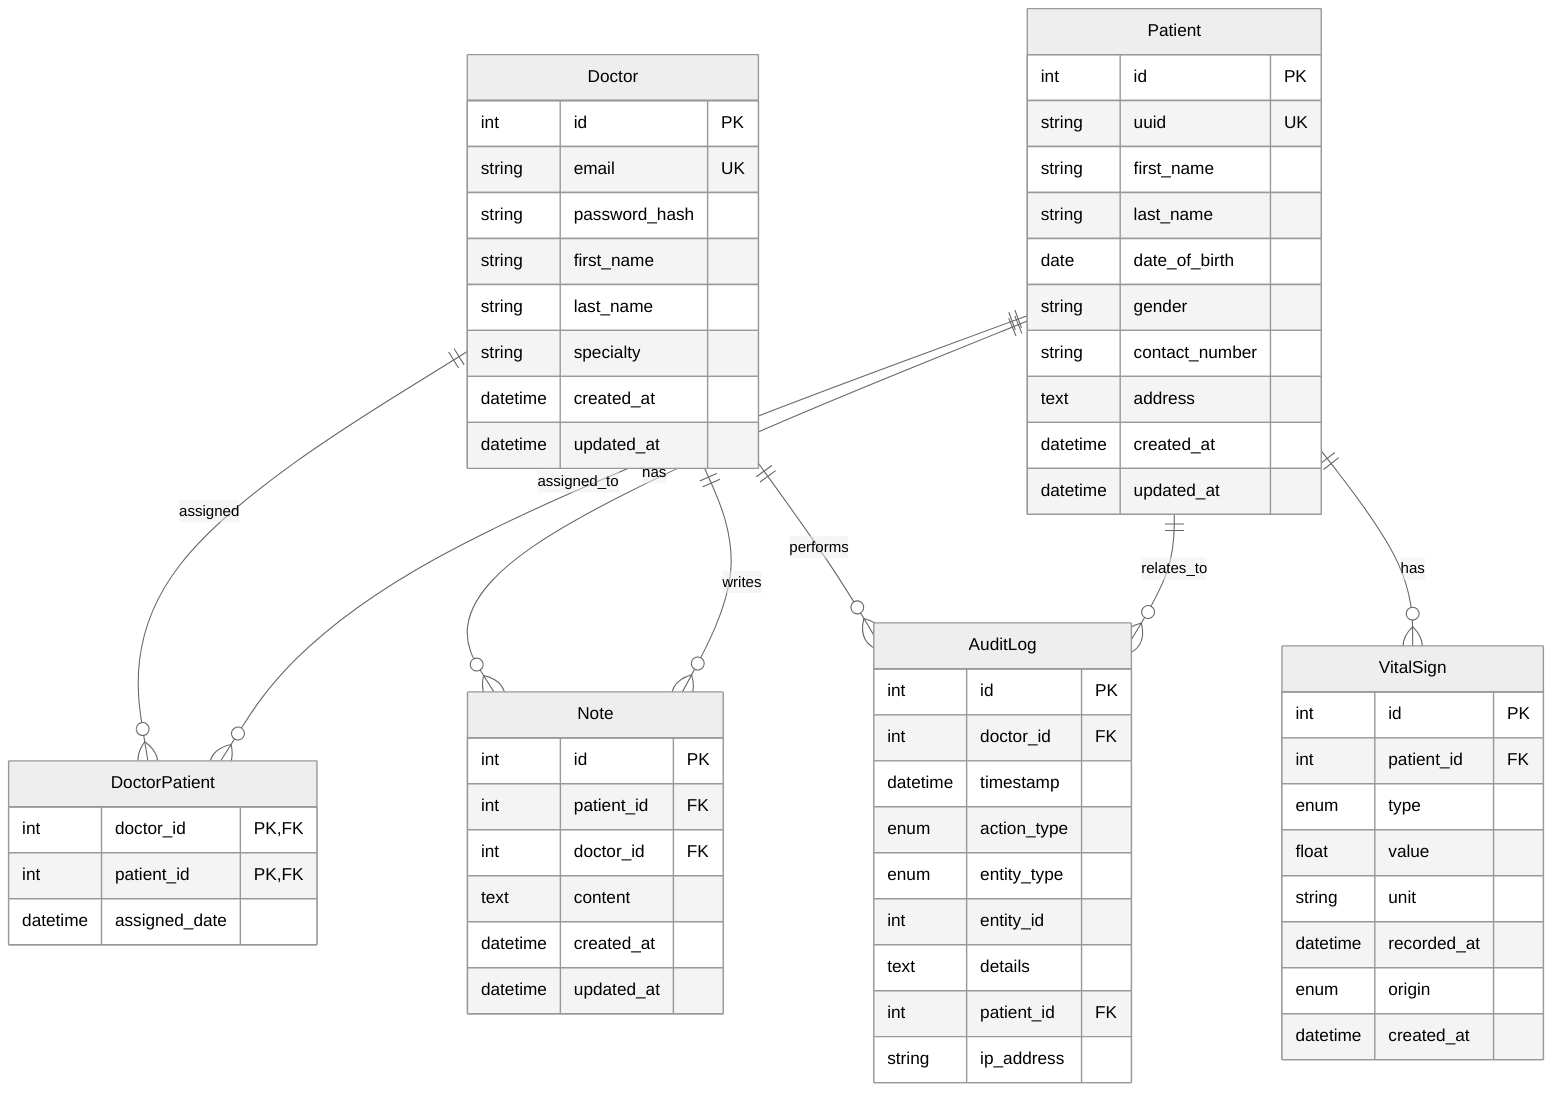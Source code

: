 ---
config:
  theme: neutral
---
erDiagram
    Doctor ||--o{ DoctorPatient : assigned
    Patient ||--o{ DoctorPatient : assigned_to
    Patient ||--o{ VitalSign : has
    Patient ||--o{ Note : has
    Doctor ||--o{ Note : writes
    Doctor ||--o{ AuditLog : performs
    Patient ||--o{ AuditLog : relates_to
    Doctor {
        int id PK
        string email UK
        string password_hash
        string first_name
        string last_name
        string specialty
        datetime created_at
        datetime updated_at
    }
    Patient {
        int id PK
        string uuid UK
        string first_name
        string last_name
        date date_of_birth
        string gender
        string contact_number
        text address
        datetime created_at
        datetime updated_at
    }
    DoctorPatient {
        int doctor_id PK,FK
        int patient_id PK,FK
        datetime assigned_date
    }
    VitalSign {
        int id PK
        int patient_id FK
        enum type
        float value
        string unit
        datetime recorded_at
        enum origin
        datetime created_at
    }
    Note {
        int id PK
        int patient_id FK
        int doctor_id FK
        text content
        datetime created_at
        datetime updated_at
    }
    AuditLog {
        int id PK
        int doctor_id FK
        datetime timestamp
        enum action_type
        enum entity_type
        int entity_id
        text details
        int patient_id FK
        string ip_address
    }